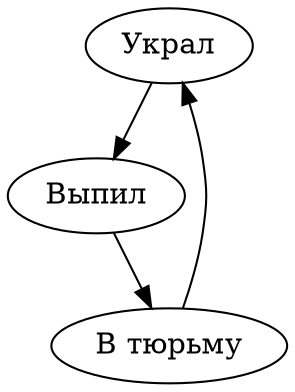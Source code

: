 digraph example {
	1 [label="Украл"]
	2 [label="Выпил"]
	3 [label="В тюрьму"]
	2 -> 3
	3 -> 1
	1 -> 2
}
